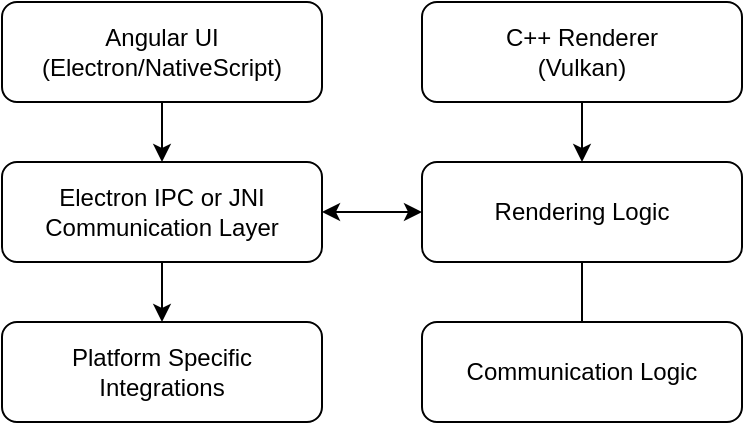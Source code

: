 <mxfile>
    <diagram id="Lx0bANN0SxO1brDxyK-t" name="Page-1">
        <mxGraphModel dx="884" dy="487" grid="1" gridSize="10" guides="1" tooltips="1" connect="1" arrows="1" fold="1" page="1" pageScale="1" pageWidth="1169" pageHeight="827" math="0" shadow="0">
            <root>
                <mxCell id="0"/>
                <mxCell id="1" parent="0"/>
                <mxCell id="7" style="edgeStyle=none;html=1;startArrow=none;startFill=0;" edge="1" parent="1" source="2" target="4">
                    <mxGeometry relative="1" as="geometry"/>
                </mxCell>
                <mxCell id="2" value="Angular UI&lt;br&gt;(Electron/NativeScript)" style="rounded=1;whiteSpace=wrap;html=1;" vertex="1" parent="1">
                    <mxGeometry x="130" y="80" width="160" height="50" as="geometry"/>
                </mxCell>
                <mxCell id="8" style="edgeStyle=none;html=1;startArrow=none;startFill=0;" edge="1" parent="1" source="3" target="5">
                    <mxGeometry relative="1" as="geometry"/>
                </mxCell>
                <mxCell id="3" value="C++ Renderer&lt;br&gt;(Vulkan)" style="rounded=1;whiteSpace=wrap;html=1;" vertex="1" parent="1">
                    <mxGeometry x="340" y="80" width="160" height="50" as="geometry"/>
                </mxCell>
                <mxCell id="10" style="edgeStyle=none;html=1;startArrow=none;startFill=0;" edge="1" parent="1" source="4" target="9">
                    <mxGeometry relative="1" as="geometry"/>
                </mxCell>
                <mxCell id="4" value="Electron IPC or JNI&lt;br&gt;Communication Layer" style="rounded=1;whiteSpace=wrap;html=1;" vertex="1" parent="1">
                    <mxGeometry x="130" y="160" width="160" height="50" as="geometry"/>
                </mxCell>
                <mxCell id="6" style="edgeStyle=none;html=1;startArrow=classic;startFill=1;" edge="1" parent="1" source="5" target="4">
                    <mxGeometry relative="1" as="geometry"/>
                </mxCell>
                <mxCell id="12" style="edgeStyle=none;html=1;startArrow=none;startFill=0;endArrow=none;endFill=0;" edge="1" parent="1" source="5" target="11">
                    <mxGeometry relative="1" as="geometry"/>
                </mxCell>
                <mxCell id="5" value="Rendering Logic" style="rounded=1;whiteSpace=wrap;html=1;" vertex="1" parent="1">
                    <mxGeometry x="340" y="160" width="160" height="50" as="geometry"/>
                </mxCell>
                <mxCell id="9" value="Platform Specific &lt;br&gt;Integrations" style="rounded=1;whiteSpace=wrap;html=1;" vertex="1" parent="1">
                    <mxGeometry x="130" y="240" width="160" height="50" as="geometry"/>
                </mxCell>
                <mxCell id="11" value="Communication Logic" style="rounded=1;whiteSpace=wrap;html=1;" vertex="1" parent="1">
                    <mxGeometry x="340" y="240" width="160" height="50" as="geometry"/>
                </mxCell>
            </root>
        </mxGraphModel>
    </diagram>
</mxfile>